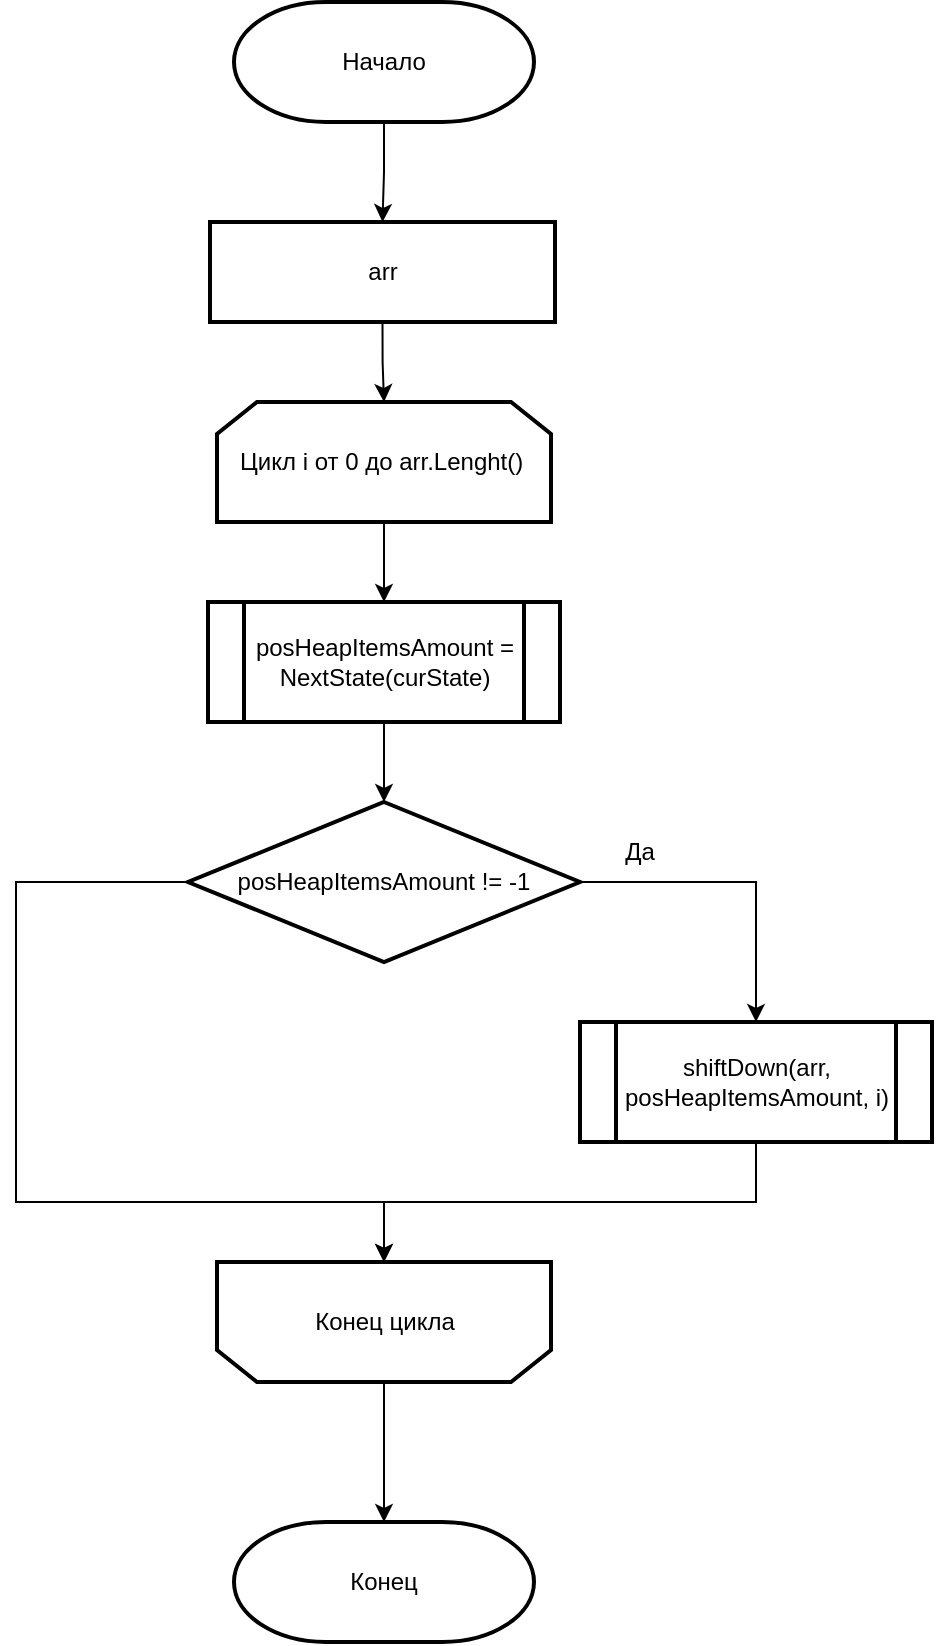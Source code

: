 <mxfile version="20.4.0" type="device"><diagram id="LhiSsRsP0StDey4Qf6SK" name="Страница 1"><mxGraphModel dx="1178" dy="798" grid="1" gridSize="10" guides="1" tooltips="1" connect="1" arrows="1" fold="1" page="1" pageScale="1" pageWidth="827" pageHeight="1169" math="0" shadow="0"><root><mxCell id="0"/><mxCell id="1" parent="0"/><mxCell id="VoDqhsevEphLlSGFDwuE-19" style="edgeStyle=orthogonalEdgeStyle;rounded=0;orthogonalLoop=1;jettySize=auto;html=1;exitX=0.5;exitY=1;exitDx=0;exitDy=0;exitPerimeter=0;entryX=0.5;entryY=0;entryDx=0;entryDy=0;" parent="1" source="VoDqhsevEphLlSGFDwuE-1" target="VoDqhsevEphLlSGFDwuE-4" edge="1"><mxGeometry relative="1" as="geometry"/></mxCell><mxCell id="VoDqhsevEphLlSGFDwuE-1" value="Начало" style="strokeWidth=2;html=1;shape=mxgraph.flowchart.terminator;whiteSpace=wrap;" parent="1" vertex="1"><mxGeometry x="339" y="20" width="150" height="60" as="geometry"/></mxCell><mxCell id="VoDqhsevEphLlSGFDwuE-2" value="Конец" style="strokeWidth=2;html=1;shape=mxgraph.flowchart.terminator;whiteSpace=wrap;" parent="1" vertex="1"><mxGeometry x="339" y="780" width="150" height="60" as="geometry"/></mxCell><mxCell id="VoDqhsevEphLlSGFDwuE-17" style="edgeStyle=orthogonalEdgeStyle;rounded=0;orthogonalLoop=1;jettySize=auto;html=1;exitX=0.5;exitY=1;exitDx=0;exitDy=0;entryX=0.5;entryY=0;entryDx=0;entryDy=0;" parent="1" source="VoDqhsevEphLlSGFDwuE-3" target="VoDqhsevEphLlSGFDwuE-5" edge="1"><mxGeometry relative="1" as="geometry"/></mxCell><mxCell id="VoDqhsevEphLlSGFDwuE-3" value="Цикл i от 0 до arr.Lenght()&amp;nbsp;" style="shape=loopLimit;whiteSpace=wrap;html=1;strokeWidth=2;direction=east;" parent="1" vertex="1"><mxGeometry x="330.5" y="220" width="167" height="60" as="geometry"/></mxCell><mxCell id="VoDqhsevEphLlSGFDwuE-18" style="edgeStyle=orthogonalEdgeStyle;rounded=0;orthogonalLoop=1;jettySize=auto;html=1;exitX=0.5;exitY=1;exitDx=0;exitDy=0;entryX=0.5;entryY=0;entryDx=0;entryDy=0;" parent="1" source="VoDqhsevEphLlSGFDwuE-4" target="VoDqhsevEphLlSGFDwuE-3" edge="1"><mxGeometry relative="1" as="geometry"/></mxCell><mxCell id="VoDqhsevEphLlSGFDwuE-4" value="arr" style="rounded=0;whiteSpace=wrap;html=1;absoluteArcSize=1;arcSize=14;strokeWidth=2;" parent="1" vertex="1"><mxGeometry x="327" y="130" width="172.5" height="50" as="geometry"/></mxCell><mxCell id="VoDqhsevEphLlSGFDwuE-16" style="edgeStyle=orthogonalEdgeStyle;rounded=0;orthogonalLoop=1;jettySize=auto;html=1;exitX=0.5;exitY=1;exitDx=0;exitDy=0;entryX=0.5;entryY=0;entryDx=0;entryDy=0;" parent="1" source="VoDqhsevEphLlSGFDwuE-5" target="VoDqhsevEphLlSGFDwuE-6" edge="1"><mxGeometry relative="1" as="geometry"/></mxCell><mxCell id="VoDqhsevEphLlSGFDwuE-5" value="posHeapItemsAmount = NextState(curState)" style="shape=process;whiteSpace=wrap;html=1;backgroundOutline=1;strokeWidth=2;" parent="1" vertex="1"><mxGeometry x="326" y="320" width="176" height="60" as="geometry"/></mxCell><mxCell id="VoDqhsevEphLlSGFDwuE-10" style="edgeStyle=orthogonalEdgeStyle;rounded=0;orthogonalLoop=1;jettySize=auto;html=1;exitX=1;exitY=0.5;exitDx=0;exitDy=0;entryX=0.5;entryY=0;entryDx=0;entryDy=0;" parent="1" source="VoDqhsevEphLlSGFDwuE-6" target="VoDqhsevEphLlSGFDwuE-9" edge="1"><mxGeometry relative="1" as="geometry"/></mxCell><mxCell id="VoDqhsevEphLlSGFDwuE-14" style="edgeStyle=orthogonalEdgeStyle;rounded=0;orthogonalLoop=1;jettySize=auto;html=1;exitX=0;exitY=0.5;exitDx=0;exitDy=0;entryX=0.5;entryY=1;entryDx=0;entryDy=0;" parent="1" source="VoDqhsevEphLlSGFDwuE-6" target="VoDqhsevEphLlSGFDwuE-7" edge="1"><mxGeometry relative="1" as="geometry"><Array as="points"><mxPoint x="230" y="460"/><mxPoint x="230" y="620"/><mxPoint x="414" y="620"/></Array></mxGeometry></mxCell><mxCell id="VoDqhsevEphLlSGFDwuE-6" value="posHeapItemsAmount != -1" style="rhombus;whiteSpace=wrap;html=1;strokeWidth=2;" parent="1" vertex="1"><mxGeometry x="316" y="420" width="196" height="80" as="geometry"/></mxCell><mxCell id="VoDqhsevEphLlSGFDwuE-15" style="edgeStyle=orthogonalEdgeStyle;rounded=0;orthogonalLoop=1;jettySize=auto;html=1;exitX=0.5;exitY=0;exitDx=0;exitDy=0;entryX=0.5;entryY=0;entryDx=0;entryDy=0;entryPerimeter=0;" parent="1" source="VoDqhsevEphLlSGFDwuE-7" target="VoDqhsevEphLlSGFDwuE-2" edge="1"><mxGeometry relative="1" as="geometry"/></mxCell><mxCell id="VoDqhsevEphLlSGFDwuE-7" value="Конец цикла" style="shape=loopLimit;whiteSpace=wrap;html=1;strokeWidth=2;direction=west;" parent="1" vertex="1"><mxGeometry x="330.5" y="650" width="167" height="60" as="geometry"/></mxCell><mxCell id="VoDqhsevEphLlSGFDwuE-12" style="edgeStyle=orthogonalEdgeStyle;rounded=0;orthogonalLoop=1;jettySize=auto;html=1;exitX=0.5;exitY=1;exitDx=0;exitDy=0;entryX=0.5;entryY=1;entryDx=0;entryDy=0;" parent="1" source="VoDqhsevEphLlSGFDwuE-9" target="VoDqhsevEphLlSGFDwuE-7" edge="1"><mxGeometry relative="1" as="geometry"/></mxCell><mxCell id="VoDqhsevEphLlSGFDwuE-9" value="shiftDown(arr, posHeapItemsAmount, i)" style="shape=process;whiteSpace=wrap;html=1;backgroundOutline=1;strokeWidth=2;" parent="1" vertex="1"><mxGeometry x="512" y="530" width="176" height="60" as="geometry"/></mxCell><mxCell id="VoDqhsevEphLlSGFDwuE-11" value="Да" style="text;html=1;strokeColor=none;fillColor=none;align=center;verticalAlign=middle;whiteSpace=wrap;rounded=0;" parent="1" vertex="1"><mxGeometry x="512" y="430" width="60" height="30" as="geometry"/></mxCell></root></mxGraphModel></diagram></mxfile>